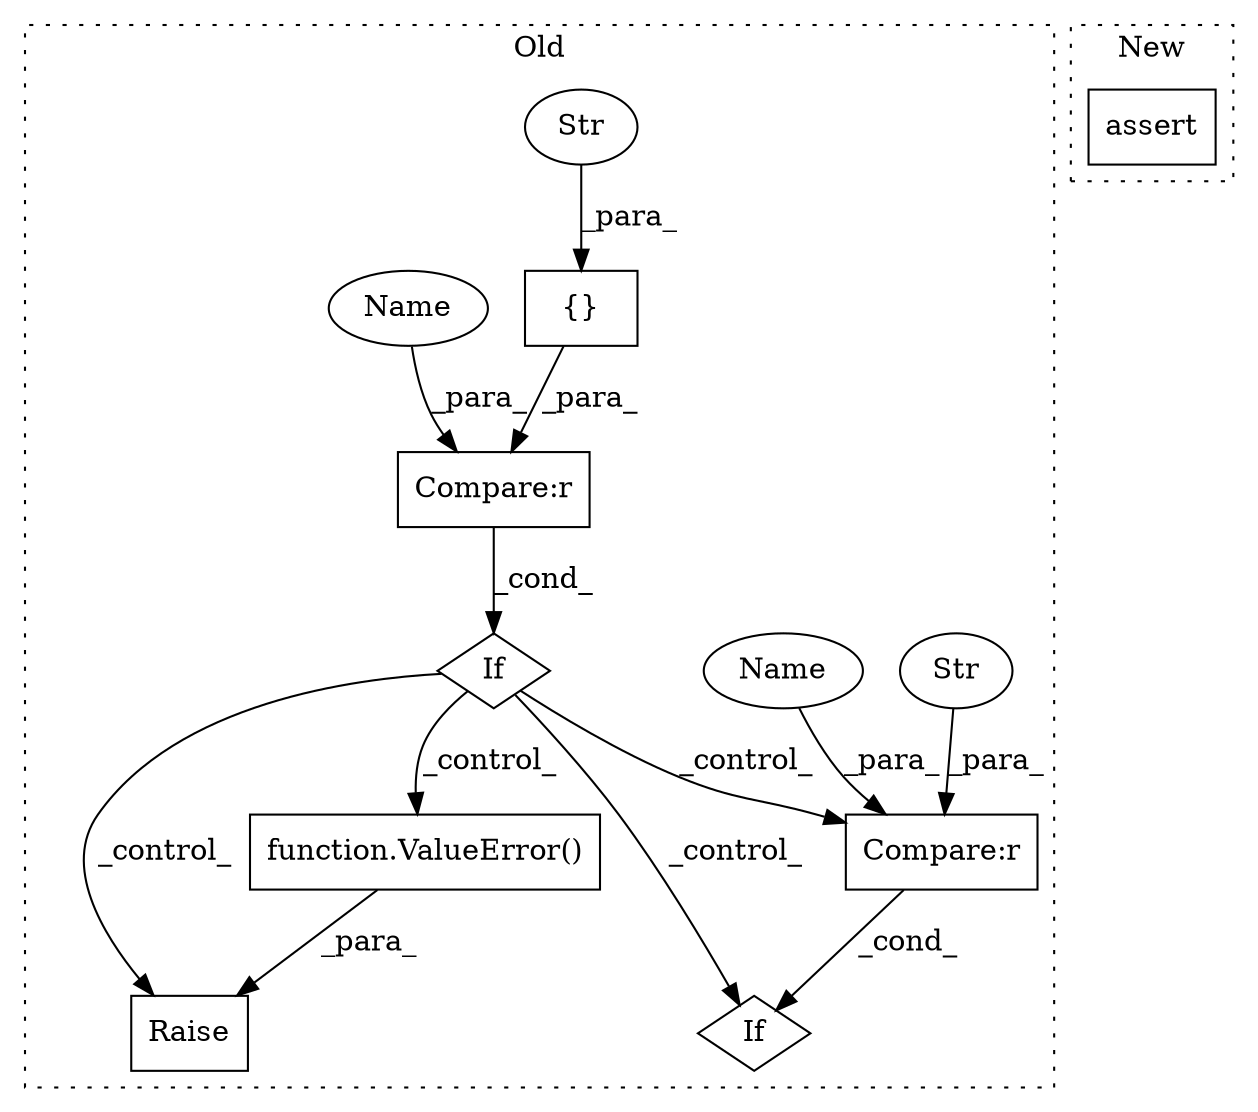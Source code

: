 digraph G {
subgraph cluster0 {
1 [label="If" a="96" s="5023,5051" l="3,18" shape="diamond"];
3 [label="Compare:r" a="40" s="5026" l="25" shape="box"];
4 [label="Str" a="66" s="5045" l="6" shape="ellipse"];
5 [label="If" a="96" s="4863,4897" l="3,18" shape="diamond"];
6 [label="Compare:r" a="40" s="4866" l="31" shape="box"];
7 [label="Raise" a="91" s="4915" l="6" shape="box"];
8 [label="function.ValueError()" a="75" s="4921,5009" l="11,1" shape="box"];
9 [label="{}" a="59" s="4889,4896" l="1,0" shape="box"];
10 [label="Str" a="66" s="4890" l="6" shape="ellipse"];
11 [label="Name" a="87" s="4866" l="15" shape="ellipse"];
12 [label="Name" a="87" s="5026" l="15" shape="ellipse"];
label = "Old";
style="dotted";
}
subgraph cluster1 {
2 [label="assert" a="65" s="2881" l="7" shape="box"];
label = "New";
style="dotted";
}
3 -> 1 [label="_cond_"];
4 -> 3 [label="_para_"];
5 -> 1 [label="_control_"];
5 -> 7 [label="_control_"];
5 -> 8 [label="_control_"];
5 -> 3 [label="_control_"];
6 -> 5 [label="_cond_"];
8 -> 7 [label="_para_"];
9 -> 6 [label="_para_"];
10 -> 9 [label="_para_"];
11 -> 6 [label="_para_"];
12 -> 3 [label="_para_"];
}